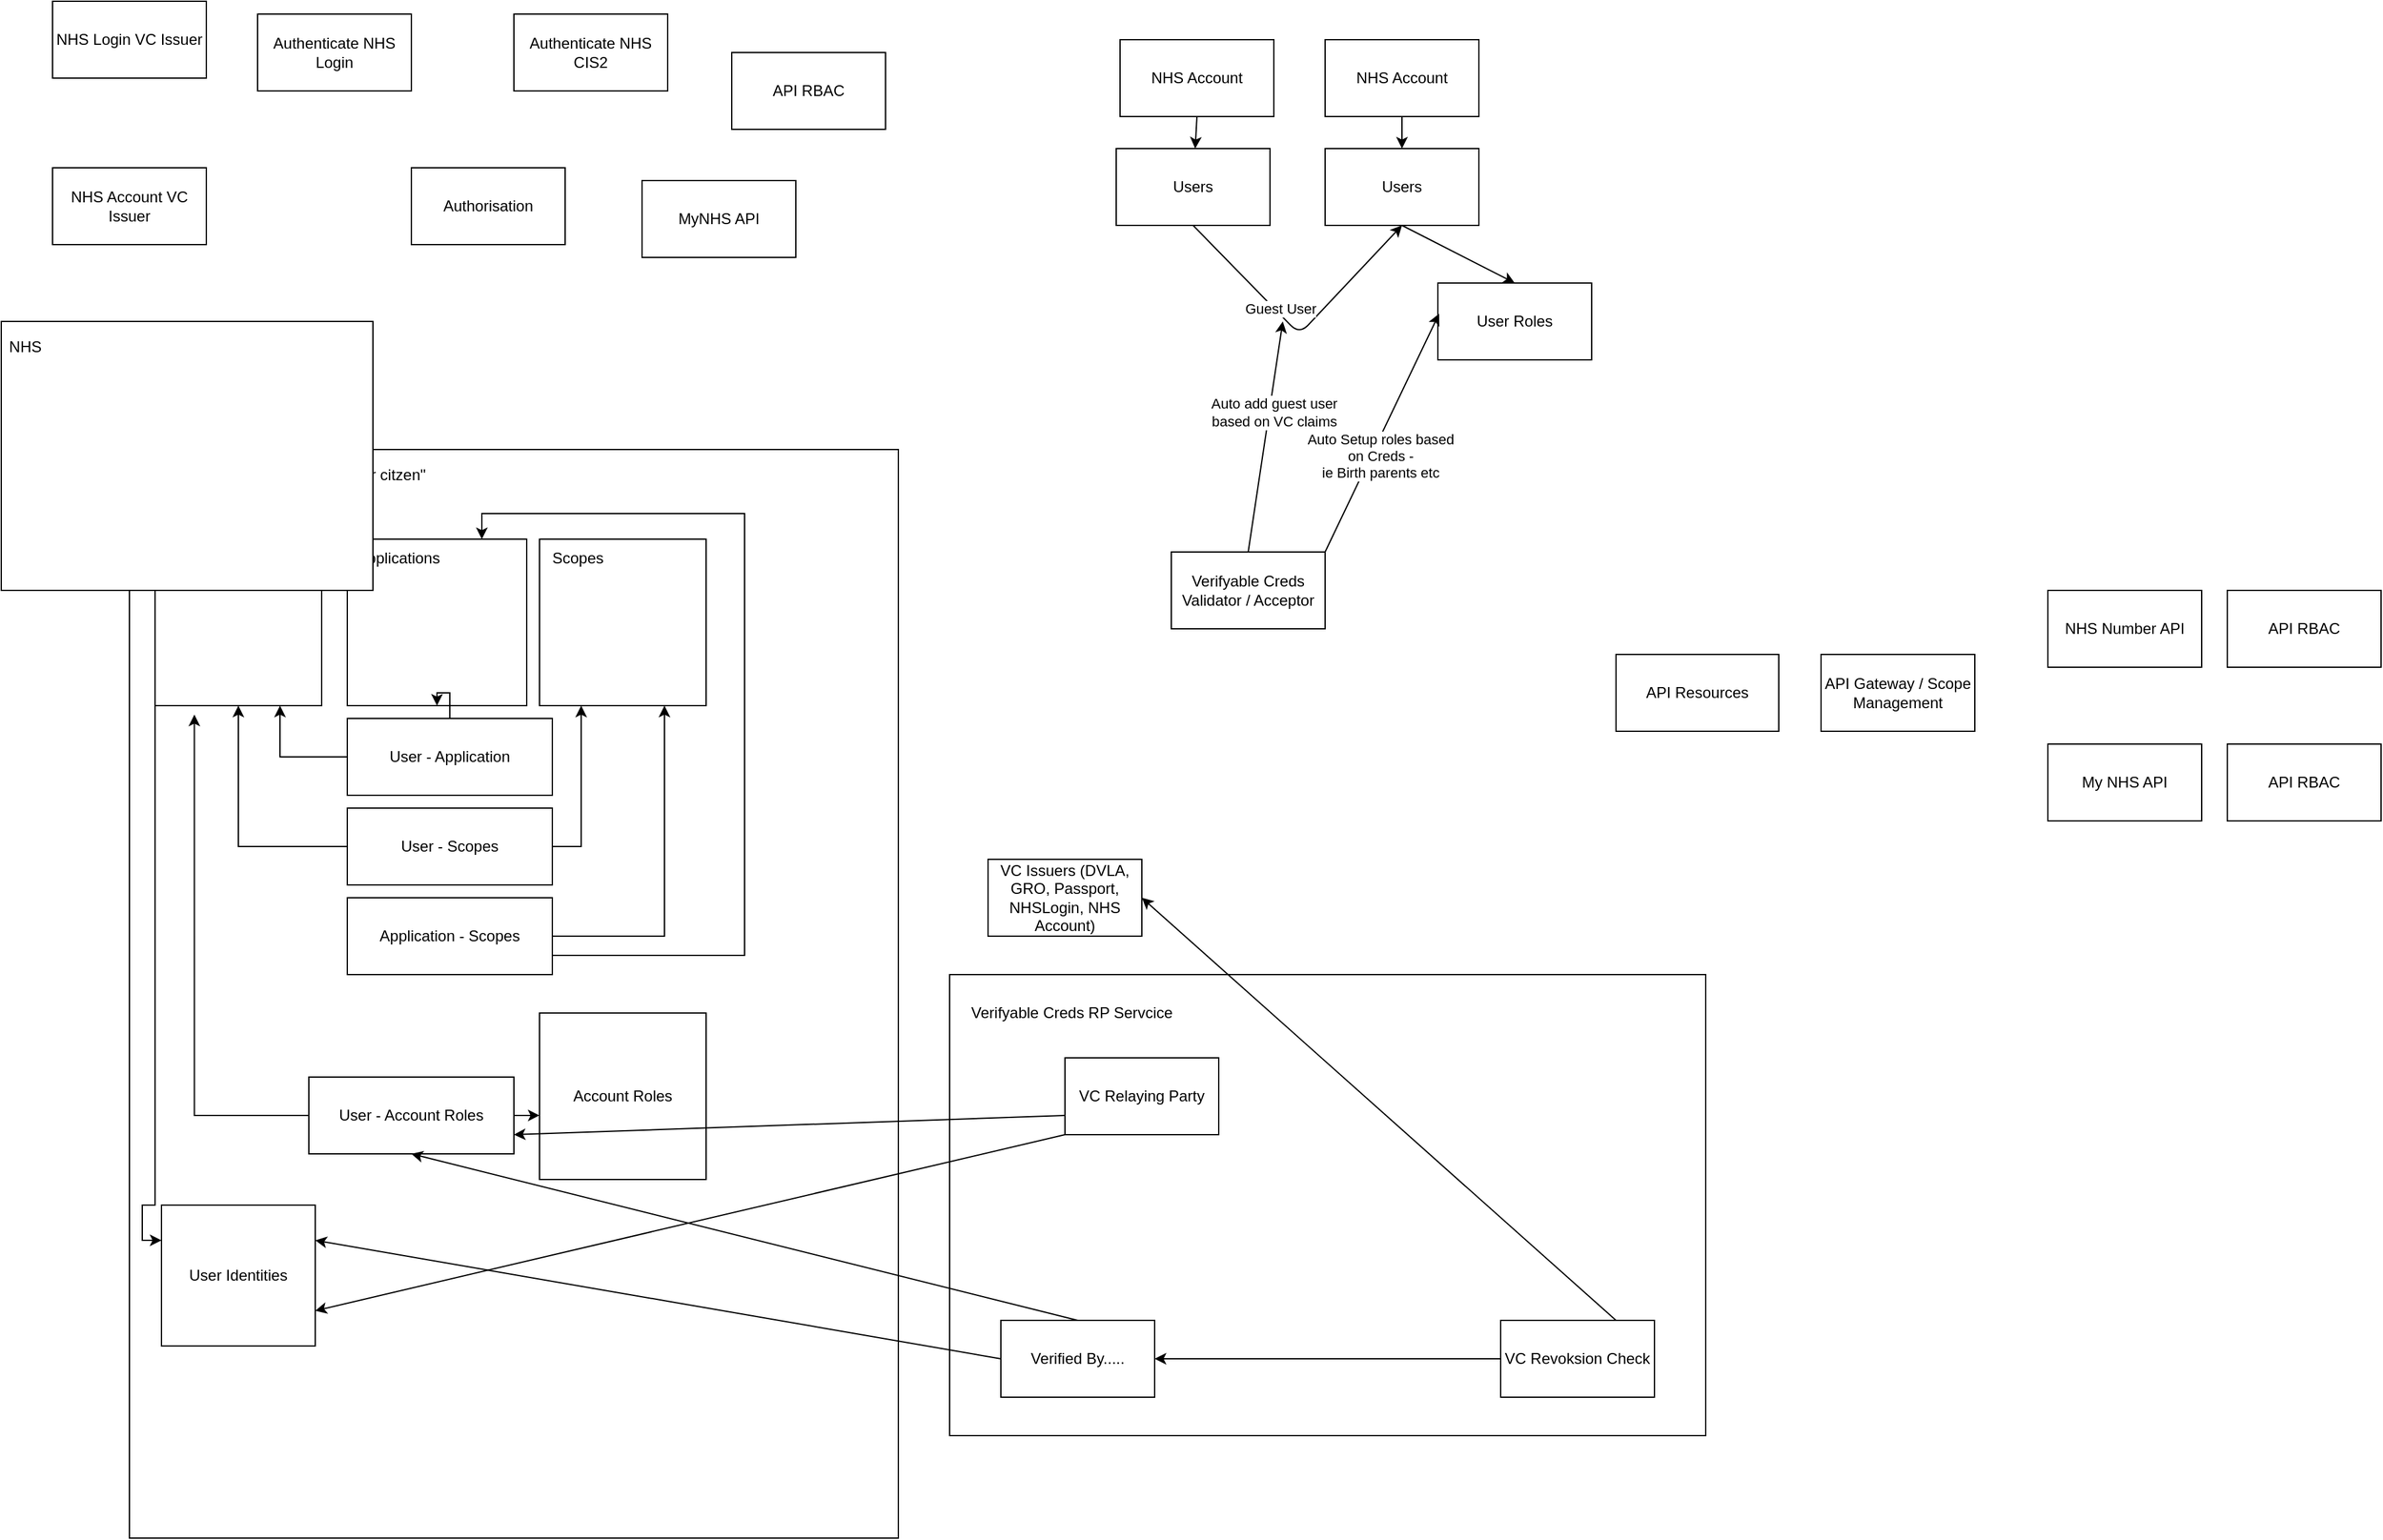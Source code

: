 <mxfile>
    <diagram id="KbdRSB4xixegALwZqxuM" name="Page-1">
        <mxGraphModel dx="1566" dy="1150" grid="1" gridSize="10" guides="1" tooltips="1" connect="1" arrows="1" fold="1" page="1" pageScale="1" pageWidth="827" pageHeight="1169" math="0" shadow="0">
            <root>
                <mxCell id="0"/>
                <mxCell id="1" parent="0"/>
                <mxCell id="34" value="" style="whiteSpace=wrap;html=1;" vertex="1" parent="1">
                    <mxGeometry x="740" y="830" width="590" height="360" as="geometry"/>
                </mxCell>
                <mxCell id="Hq47bqaGIPakzZ_2F75P-1" value="MyNHS API" style="rounded=0;whiteSpace=wrap;html=1;" parent="1" vertex="1">
                    <mxGeometry x="500" y="210" width="120" height="60" as="geometry"/>
                </mxCell>
                <mxCell id="Hq47bqaGIPakzZ_2F75P-2" value="Authorisation" style="whiteSpace=wrap;html=1;" parent="1" vertex="1">
                    <mxGeometry x="320" y="200" width="120" height="60" as="geometry"/>
                </mxCell>
                <mxCell id="Hq47bqaGIPakzZ_2F75P-3" value="Authenticate NHS Login" style="whiteSpace=wrap;html=1;" parent="1" vertex="1">
                    <mxGeometry x="200" y="80" width="120" height="60" as="geometry"/>
                </mxCell>
                <mxCell id="Hq47bqaGIPakzZ_2F75P-4" value="Authenticate NHS CIS2" style="whiteSpace=wrap;html=1;" parent="1" vertex="1">
                    <mxGeometry x="400" y="80" width="120" height="60" as="geometry"/>
                </mxCell>
                <mxCell id="Hq47bqaGIPakzZ_2F75P-5" value="NHS Account VC Issuer" style="rounded=0;whiteSpace=wrap;html=1;" parent="1" vertex="1">
                    <mxGeometry x="40" y="200" width="120" height="60" as="geometry"/>
                </mxCell>
                <mxCell id="Hq47bqaGIPakzZ_2F75P-6" value="NHS Login VC Issuer" style="rounded=0;whiteSpace=wrap;html=1;" parent="1" vertex="1">
                    <mxGeometry x="40" y="70" width="120" height="60" as="geometry"/>
                </mxCell>
                <mxCell id="Hq47bqaGIPakzZ_2F75P-7" value="API RBAC" style="rounded=0;whiteSpace=wrap;html=1;" parent="1" vertex="1">
                    <mxGeometry x="570" y="110" width="120" height="60" as="geometry"/>
                </mxCell>
                <mxCell id="Hq47bqaGIPakzZ_2F75P-8" value="" style="rounded=0;whiteSpace=wrap;html=1;" parent="1" vertex="1">
                    <mxGeometry x="100" y="420" width="600" height="850" as="geometry"/>
                </mxCell>
                <mxCell id="Hq47bqaGIPakzZ_2F75P-9" value="NHS Account" style="text;html=1;strokeColor=none;fillColor=none;align=center;verticalAlign=middle;whiteSpace=wrap;rounded=0;" parent="1" vertex="1">
                    <mxGeometry x="110" y="430" width="60" height="30" as="geometry"/>
                </mxCell>
                <mxCell id="Hq47bqaGIPakzZ_2F75P-33" style="edgeStyle=orthogonalEdgeStyle;rounded=0;orthogonalLoop=1;jettySize=auto;html=1;exitX=0;exitY=1;exitDx=0;exitDy=0;entryX=0;entryY=0.25;entryDx=0;entryDy=0;" parent="1" source="Hq47bqaGIPakzZ_2F75P-10" target="Hq47bqaGIPakzZ_2F75P-32" edge="1">
                    <mxGeometry relative="1" as="geometry">
                        <Array as="points">
                            <mxPoint x="120" y="1010"/>
                            <mxPoint x="110" y="1010"/>
                            <mxPoint x="110" y="1038"/>
                        </Array>
                    </mxGeometry>
                </mxCell>
                <mxCell id="Hq47bqaGIPakzZ_2F75P-10" value="" style="rounded=0;whiteSpace=wrap;html=1;" parent="1" vertex="1">
                    <mxGeometry x="120" y="490" width="130" height="130" as="geometry"/>
                </mxCell>
                <mxCell id="Hq47bqaGIPakzZ_2F75P-11" value="Users" style="text;html=1;strokeColor=none;fillColor=none;align=center;verticalAlign=middle;whiteSpace=wrap;rounded=0;" parent="1" vertex="1">
                    <mxGeometry x="120" y="490" width="60" height="30" as="geometry"/>
                </mxCell>
                <mxCell id="Hq47bqaGIPakzZ_2F75P-12" value="" style="rounded=0;whiteSpace=wrap;html=1;" parent="1" vertex="1">
                    <mxGeometry x="270" y="490" width="140" height="130" as="geometry"/>
                </mxCell>
                <mxCell id="Hq47bqaGIPakzZ_2F75P-13" value="Applications" style="text;html=1;strokeColor=none;fillColor=none;align=center;verticalAlign=middle;whiteSpace=wrap;rounded=0;" parent="1" vertex="1">
                    <mxGeometry x="280" y="490" width="60" height="30" as="geometry"/>
                </mxCell>
                <mxCell id="Hq47bqaGIPakzZ_2F75P-15" value="" style="rounded=0;whiteSpace=wrap;html=1;" parent="1" vertex="1">
                    <mxGeometry x="420" y="490" width="130" height="130" as="geometry"/>
                </mxCell>
                <mxCell id="Hq47bqaGIPakzZ_2F75P-16" value="Scopes" style="text;html=1;strokeColor=none;fillColor=none;align=center;verticalAlign=middle;whiteSpace=wrap;rounded=0;" parent="1" vertex="1">
                    <mxGeometry x="420" y="490" width="60" height="30" as="geometry"/>
                </mxCell>
                <mxCell id="Hq47bqaGIPakzZ_2F75P-21" style="edgeStyle=orthogonalEdgeStyle;rounded=0;orthogonalLoop=1;jettySize=auto;html=1;exitX=0.5;exitY=0;exitDx=0;exitDy=0;" parent="1" source="Hq47bqaGIPakzZ_2F75P-17" target="Hq47bqaGIPakzZ_2F75P-12" edge="1">
                    <mxGeometry relative="1" as="geometry"/>
                </mxCell>
                <mxCell id="Hq47bqaGIPakzZ_2F75P-22" style="edgeStyle=orthogonalEdgeStyle;rounded=0;orthogonalLoop=1;jettySize=auto;html=1;exitX=0;exitY=0.5;exitDx=0;exitDy=0;entryX=0.75;entryY=1;entryDx=0;entryDy=0;" parent="1" source="Hq47bqaGIPakzZ_2F75P-17" target="Hq47bqaGIPakzZ_2F75P-10" edge="1">
                    <mxGeometry relative="1" as="geometry"/>
                </mxCell>
                <mxCell id="Hq47bqaGIPakzZ_2F75P-17" value="User - Application" style="rounded=0;whiteSpace=wrap;html=1;" parent="1" vertex="1">
                    <mxGeometry x="270" y="630" width="160" height="60" as="geometry"/>
                </mxCell>
                <mxCell id="Hq47bqaGIPakzZ_2F75P-23" style="edgeStyle=orthogonalEdgeStyle;rounded=0;orthogonalLoop=1;jettySize=auto;html=1;exitX=0;exitY=0.5;exitDx=0;exitDy=0;entryX=0.5;entryY=1;entryDx=0;entryDy=0;" parent="1" source="Hq47bqaGIPakzZ_2F75P-18" target="Hq47bqaGIPakzZ_2F75P-10" edge="1">
                    <mxGeometry relative="1" as="geometry"/>
                </mxCell>
                <mxCell id="Hq47bqaGIPakzZ_2F75P-24" style="edgeStyle=orthogonalEdgeStyle;rounded=0;orthogonalLoop=1;jettySize=auto;html=1;exitX=1;exitY=0.5;exitDx=0;exitDy=0;entryX=0.25;entryY=1;entryDx=0;entryDy=0;" parent="1" source="Hq47bqaGIPakzZ_2F75P-18" target="Hq47bqaGIPakzZ_2F75P-15" edge="1">
                    <mxGeometry relative="1" as="geometry"/>
                </mxCell>
                <mxCell id="Hq47bqaGIPakzZ_2F75P-18" value="User - Scopes" style="rounded=0;whiteSpace=wrap;html=1;" parent="1" vertex="1">
                    <mxGeometry x="270" y="700" width="160" height="60" as="geometry"/>
                </mxCell>
                <mxCell id="Hq47bqaGIPakzZ_2F75P-25" style="edgeStyle=orthogonalEdgeStyle;rounded=0;orthogonalLoop=1;jettySize=auto;html=1;exitX=1;exitY=0.5;exitDx=0;exitDy=0;entryX=0.75;entryY=1;entryDx=0;entryDy=0;" parent="1" source="Hq47bqaGIPakzZ_2F75P-19" target="Hq47bqaGIPakzZ_2F75P-15" edge="1">
                    <mxGeometry relative="1" as="geometry"/>
                </mxCell>
                <mxCell id="Hq47bqaGIPakzZ_2F75P-26" style="edgeStyle=orthogonalEdgeStyle;rounded=0;orthogonalLoop=1;jettySize=auto;html=1;exitX=1;exitY=0.75;exitDx=0;exitDy=0;entryX=0.75;entryY=0;entryDx=0;entryDy=0;" parent="1" source="Hq47bqaGIPakzZ_2F75P-19" target="Hq47bqaGIPakzZ_2F75P-12" edge="1">
                    <mxGeometry relative="1" as="geometry">
                        <Array as="points">
                            <mxPoint x="580" y="815"/>
                            <mxPoint x="580" y="470"/>
                            <mxPoint x="375" y="470"/>
                        </Array>
                    </mxGeometry>
                </mxCell>
                <mxCell id="Hq47bqaGIPakzZ_2F75P-19" value="Application - Scopes" style="rounded=0;whiteSpace=wrap;html=1;" parent="1" vertex="1">
                    <mxGeometry x="270" y="770" width="160" height="60" as="geometry"/>
                </mxCell>
                <mxCell id="Hq47bqaGIPakzZ_2F75P-27" value="Account Roles" style="rounded=0;whiteSpace=wrap;html=1;" parent="1" vertex="1">
                    <mxGeometry x="420" y="860" width="130" height="130" as="geometry"/>
                </mxCell>
                <mxCell id="Hq47bqaGIPakzZ_2F75P-30" style="edgeStyle=orthogonalEdgeStyle;rounded=0;orthogonalLoop=1;jettySize=auto;html=1;exitX=1;exitY=0.5;exitDx=0;exitDy=0;entryX=0;entryY=0.615;entryDx=0;entryDy=0;entryPerimeter=0;" parent="1" source="Hq47bqaGIPakzZ_2F75P-29" target="Hq47bqaGIPakzZ_2F75P-27" edge="1">
                    <mxGeometry relative="1" as="geometry"/>
                </mxCell>
                <mxCell id="Hq47bqaGIPakzZ_2F75P-31" style="edgeStyle=orthogonalEdgeStyle;rounded=0;orthogonalLoop=1;jettySize=auto;html=1;exitX=0;exitY=0.5;exitDx=0;exitDy=0;entryX=0.236;entryY=1.054;entryDx=0;entryDy=0;entryPerimeter=0;" parent="1" source="Hq47bqaGIPakzZ_2F75P-29" target="Hq47bqaGIPakzZ_2F75P-10" edge="1">
                    <mxGeometry relative="1" as="geometry"/>
                </mxCell>
                <mxCell id="Hq47bqaGIPakzZ_2F75P-29" value="User - Account Roles" style="rounded=0;whiteSpace=wrap;html=1;" parent="1" vertex="1">
                    <mxGeometry x="240" y="910" width="160" height="60" as="geometry"/>
                </mxCell>
                <mxCell id="Hq47bqaGIPakzZ_2F75P-32" value="User Identities" style="rounded=0;whiteSpace=wrap;html=1;" parent="1" vertex="1">
                    <mxGeometry x="125" y="1010" width="120" height="110" as="geometry"/>
                </mxCell>
                <mxCell id="10" style="edgeStyle=none;html=1;exitX=0.5;exitY=1;exitDx=0;exitDy=0;" edge="1" parent="1" source="2" target="6">
                    <mxGeometry relative="1" as="geometry"/>
                </mxCell>
                <mxCell id="2" value="NHS Account" style="whiteSpace=wrap;html=1;" vertex="1" parent="1">
                    <mxGeometry x="873" y="100" width="120" height="60" as="geometry"/>
                </mxCell>
                <mxCell id="11" style="edgeStyle=none;html=1;exitX=0.5;exitY=1;exitDx=0;exitDy=0;" edge="1" parent="1" source="4" target="7">
                    <mxGeometry relative="1" as="geometry"/>
                </mxCell>
                <mxCell id="4" value="NHS Account" style="whiteSpace=wrap;html=1;" vertex="1" parent="1">
                    <mxGeometry x="1033" y="100" width="120" height="60" as="geometry"/>
                </mxCell>
                <mxCell id="8" style="edgeStyle=none;html=1;exitX=0.5;exitY=1;exitDx=0;exitDy=0;entryX=0.5;entryY=1;entryDx=0;entryDy=0;" edge="1" parent="1" source="6" target="7">
                    <mxGeometry relative="1" as="geometry">
                        <Array as="points">
                            <mxPoint x="1013" y="330"/>
                        </Array>
                    </mxGeometry>
                </mxCell>
                <mxCell id="9" value="Guest User" style="edgeLabel;html=1;align=center;verticalAlign=middle;resizable=0;points=[];" vertex="1" connectable="0" parent="8">
                    <mxGeometry x="-0.202" y="3" relative="1" as="geometry">
                        <mxPoint as="offset"/>
                    </mxGeometry>
                </mxCell>
                <mxCell id="6" value="Users" style="whiteSpace=wrap;html=1;" vertex="1" parent="1">
                    <mxGeometry x="870" y="185" width="120" height="60" as="geometry"/>
                </mxCell>
                <mxCell id="14" style="edgeStyle=none;html=1;exitX=0.5;exitY=1;exitDx=0;exitDy=0;entryX=0.5;entryY=0;entryDx=0;entryDy=0;" edge="1" parent="1" source="7" target="13">
                    <mxGeometry relative="1" as="geometry"/>
                </mxCell>
                <mxCell id="7" value="Users" style="whiteSpace=wrap;html=1;" vertex="1" parent="1">
                    <mxGeometry x="1033" y="185" width="120" height="60" as="geometry"/>
                </mxCell>
                <mxCell id="13" value="User Roles" style="whiteSpace=wrap;html=1;" vertex="1" parent="1">
                    <mxGeometry x="1121" y="290" width="120" height="60" as="geometry"/>
                </mxCell>
                <mxCell id="17" style="edgeStyle=none;html=1;exitX=0.5;exitY=0;exitDx=0;exitDy=0;" edge="1" parent="1" source="16">
                    <mxGeometry relative="1" as="geometry">
                        <mxPoint x="1000" y="320" as="targetPoint"/>
                    </mxGeometry>
                </mxCell>
                <mxCell id="28" value="Auto add guest user&lt;br&gt;based on VC claims" style="edgeLabel;html=1;align=center;verticalAlign=middle;resizable=0;points=[];" vertex="1" connectable="0" parent="17">
                    <mxGeometry x="0.213" y="-3" relative="1" as="geometry">
                        <mxPoint as="offset"/>
                    </mxGeometry>
                </mxCell>
                <mxCell id="18" style="edgeStyle=none;html=1;exitX=1;exitY=0;exitDx=0;exitDy=0;entryX=0.008;entryY=0.4;entryDx=0;entryDy=0;entryPerimeter=0;" edge="1" parent="1" source="16" target="13">
                    <mxGeometry relative="1" as="geometry"/>
                </mxCell>
                <mxCell id="27" value="Auto Setup roles based &lt;br&gt;on Creds - &lt;br&gt;ie Birth parents etc" style="edgeLabel;html=1;align=center;verticalAlign=middle;resizable=0;points=[];" vertex="1" connectable="0" parent="18">
                    <mxGeometry x="-0.165" y="-5" relative="1" as="geometry">
                        <mxPoint x="1" as="offset"/>
                    </mxGeometry>
                </mxCell>
                <mxCell id="16" value="Verifyable Creds Validator / Acceptor" style="whiteSpace=wrap;html=1;" vertex="1" parent="1">
                    <mxGeometry x="913" y="500" width="120" height="60" as="geometry"/>
                </mxCell>
                <mxCell id="19" value="NHS Number API" style="whiteSpace=wrap;html=1;" vertex="1" parent="1">
                    <mxGeometry x="1597" y="530" width="120" height="60" as="geometry"/>
                </mxCell>
                <mxCell id="20" value="My NHS API" style="whiteSpace=wrap;html=1;" vertex="1" parent="1">
                    <mxGeometry x="1597" y="650" width="120" height="60" as="geometry"/>
                </mxCell>
                <mxCell id="22" value="API Resources" style="whiteSpace=wrap;html=1;" vertex="1" parent="1">
                    <mxGeometry x="1260" y="580" width="127" height="60" as="geometry"/>
                </mxCell>
                <mxCell id="23" value="API Gateway / Scope Management" style="whiteSpace=wrap;html=1;" vertex="1" parent="1">
                    <mxGeometry x="1420" y="580" width="120" height="60" as="geometry"/>
                </mxCell>
                <mxCell id="24" value="API RBAC" style="whiteSpace=wrap;html=1;" vertex="1" parent="1">
                    <mxGeometry x="1737" y="530" width="120" height="60" as="geometry"/>
                </mxCell>
                <mxCell id="25" value="API RBAC" style="whiteSpace=wrap;html=1;" vertex="1" parent="1">
                    <mxGeometry x="1737" y="650" width="120" height="60" as="geometry"/>
                </mxCell>
                <mxCell id="26" value="&quot;Tenant / Org - &quot;per citzen&quot;" style="text;html=1;align=center;verticalAlign=middle;resizable=0;points=[];autosize=1;strokeColor=none;fillColor=none;" vertex="1" parent="1">
                    <mxGeometry x="180" y="430" width="160" height="20" as="geometry"/>
                </mxCell>
                <mxCell id="30" style="edgeStyle=none;html=1;exitX=0.5;exitY=0;exitDx=0;exitDy=0;entryX=0.5;entryY=1;entryDx=0;entryDy=0;" edge="1" parent="1" source="29" target="Hq47bqaGIPakzZ_2F75P-29">
                    <mxGeometry relative="1" as="geometry"/>
                </mxCell>
                <mxCell id="33" style="edgeStyle=none;html=1;exitX=0;exitY=0.5;exitDx=0;exitDy=0;entryX=1;entryY=0.25;entryDx=0;entryDy=0;" edge="1" parent="1" source="29" target="Hq47bqaGIPakzZ_2F75P-32">
                    <mxGeometry relative="1" as="geometry"/>
                </mxCell>
                <mxCell id="29" value="Verified By....." style="whiteSpace=wrap;html=1;" vertex="1" parent="1">
                    <mxGeometry x="780" y="1100" width="120" height="60" as="geometry"/>
                </mxCell>
                <mxCell id="32" style="edgeStyle=none;html=1;exitX=0;exitY=0.5;exitDx=0;exitDy=0;" edge="1" parent="1" source="31" target="29">
                    <mxGeometry relative="1" as="geometry"/>
                </mxCell>
                <mxCell id="42" style="edgeStyle=none;html=1;exitX=0.75;exitY=0;exitDx=0;exitDy=0;entryX=1;entryY=0.5;entryDx=0;entryDy=0;" edge="1" parent="1" source="31" target="38">
                    <mxGeometry relative="1" as="geometry"/>
                </mxCell>
                <mxCell id="31" value="VC Revoksion Check" style="whiteSpace=wrap;html=1;" vertex="1" parent="1">
                    <mxGeometry x="1170" y="1100" width="120" height="60" as="geometry"/>
                </mxCell>
                <mxCell id="35" value="&lt;span&gt;Verifyable Creds RP Servcice&lt;/span&gt;" style="text;html=1;align=center;verticalAlign=middle;resizable=0;points=[];autosize=1;strokeColor=none;fillColor=none;" vertex="1" parent="1">
                    <mxGeometry x="750" y="850" width="170" height="20" as="geometry"/>
                </mxCell>
                <mxCell id="38" value="VC Issuers (DVLA, GRO, Passport, NHSLogin, NHS Account)" style="whiteSpace=wrap;html=1;" vertex="1" parent="1">
                    <mxGeometry x="770" y="740" width="120" height="60" as="geometry"/>
                </mxCell>
                <mxCell id="40" style="edgeStyle=none;html=1;exitX=0;exitY=0.75;exitDx=0;exitDy=0;entryX=1;entryY=0.75;entryDx=0;entryDy=0;" edge="1" parent="1" source="39" target="Hq47bqaGIPakzZ_2F75P-29">
                    <mxGeometry relative="1" as="geometry"/>
                </mxCell>
                <mxCell id="41" style="edgeStyle=none;html=1;exitX=0;exitY=1;exitDx=0;exitDy=0;entryX=1;entryY=0.75;entryDx=0;entryDy=0;" edge="1" parent="1" source="39" target="Hq47bqaGIPakzZ_2F75P-32">
                    <mxGeometry relative="1" as="geometry"/>
                </mxCell>
                <mxCell id="39" value="VC Relaying Party" style="whiteSpace=wrap;html=1;" vertex="1" parent="1">
                    <mxGeometry x="830" y="895" width="120" height="60" as="geometry"/>
                </mxCell>
                <mxCell id="43" value="" style="whiteSpace=wrap;html=1;" vertex="1" parent="1">
                    <mxGeometry y="320" width="290" height="210" as="geometry"/>
                </mxCell>
                <mxCell id="44" value="NHS&amp;nbsp;" style="text;html=1;align=center;verticalAlign=middle;resizable=0;points=[];autosize=1;strokeColor=none;fillColor=none;" vertex="1" parent="1">
                    <mxGeometry y="330" width="40" height="20" as="geometry"/>
                </mxCell>
            </root>
        </mxGraphModel>
    </diagram>
</mxfile>